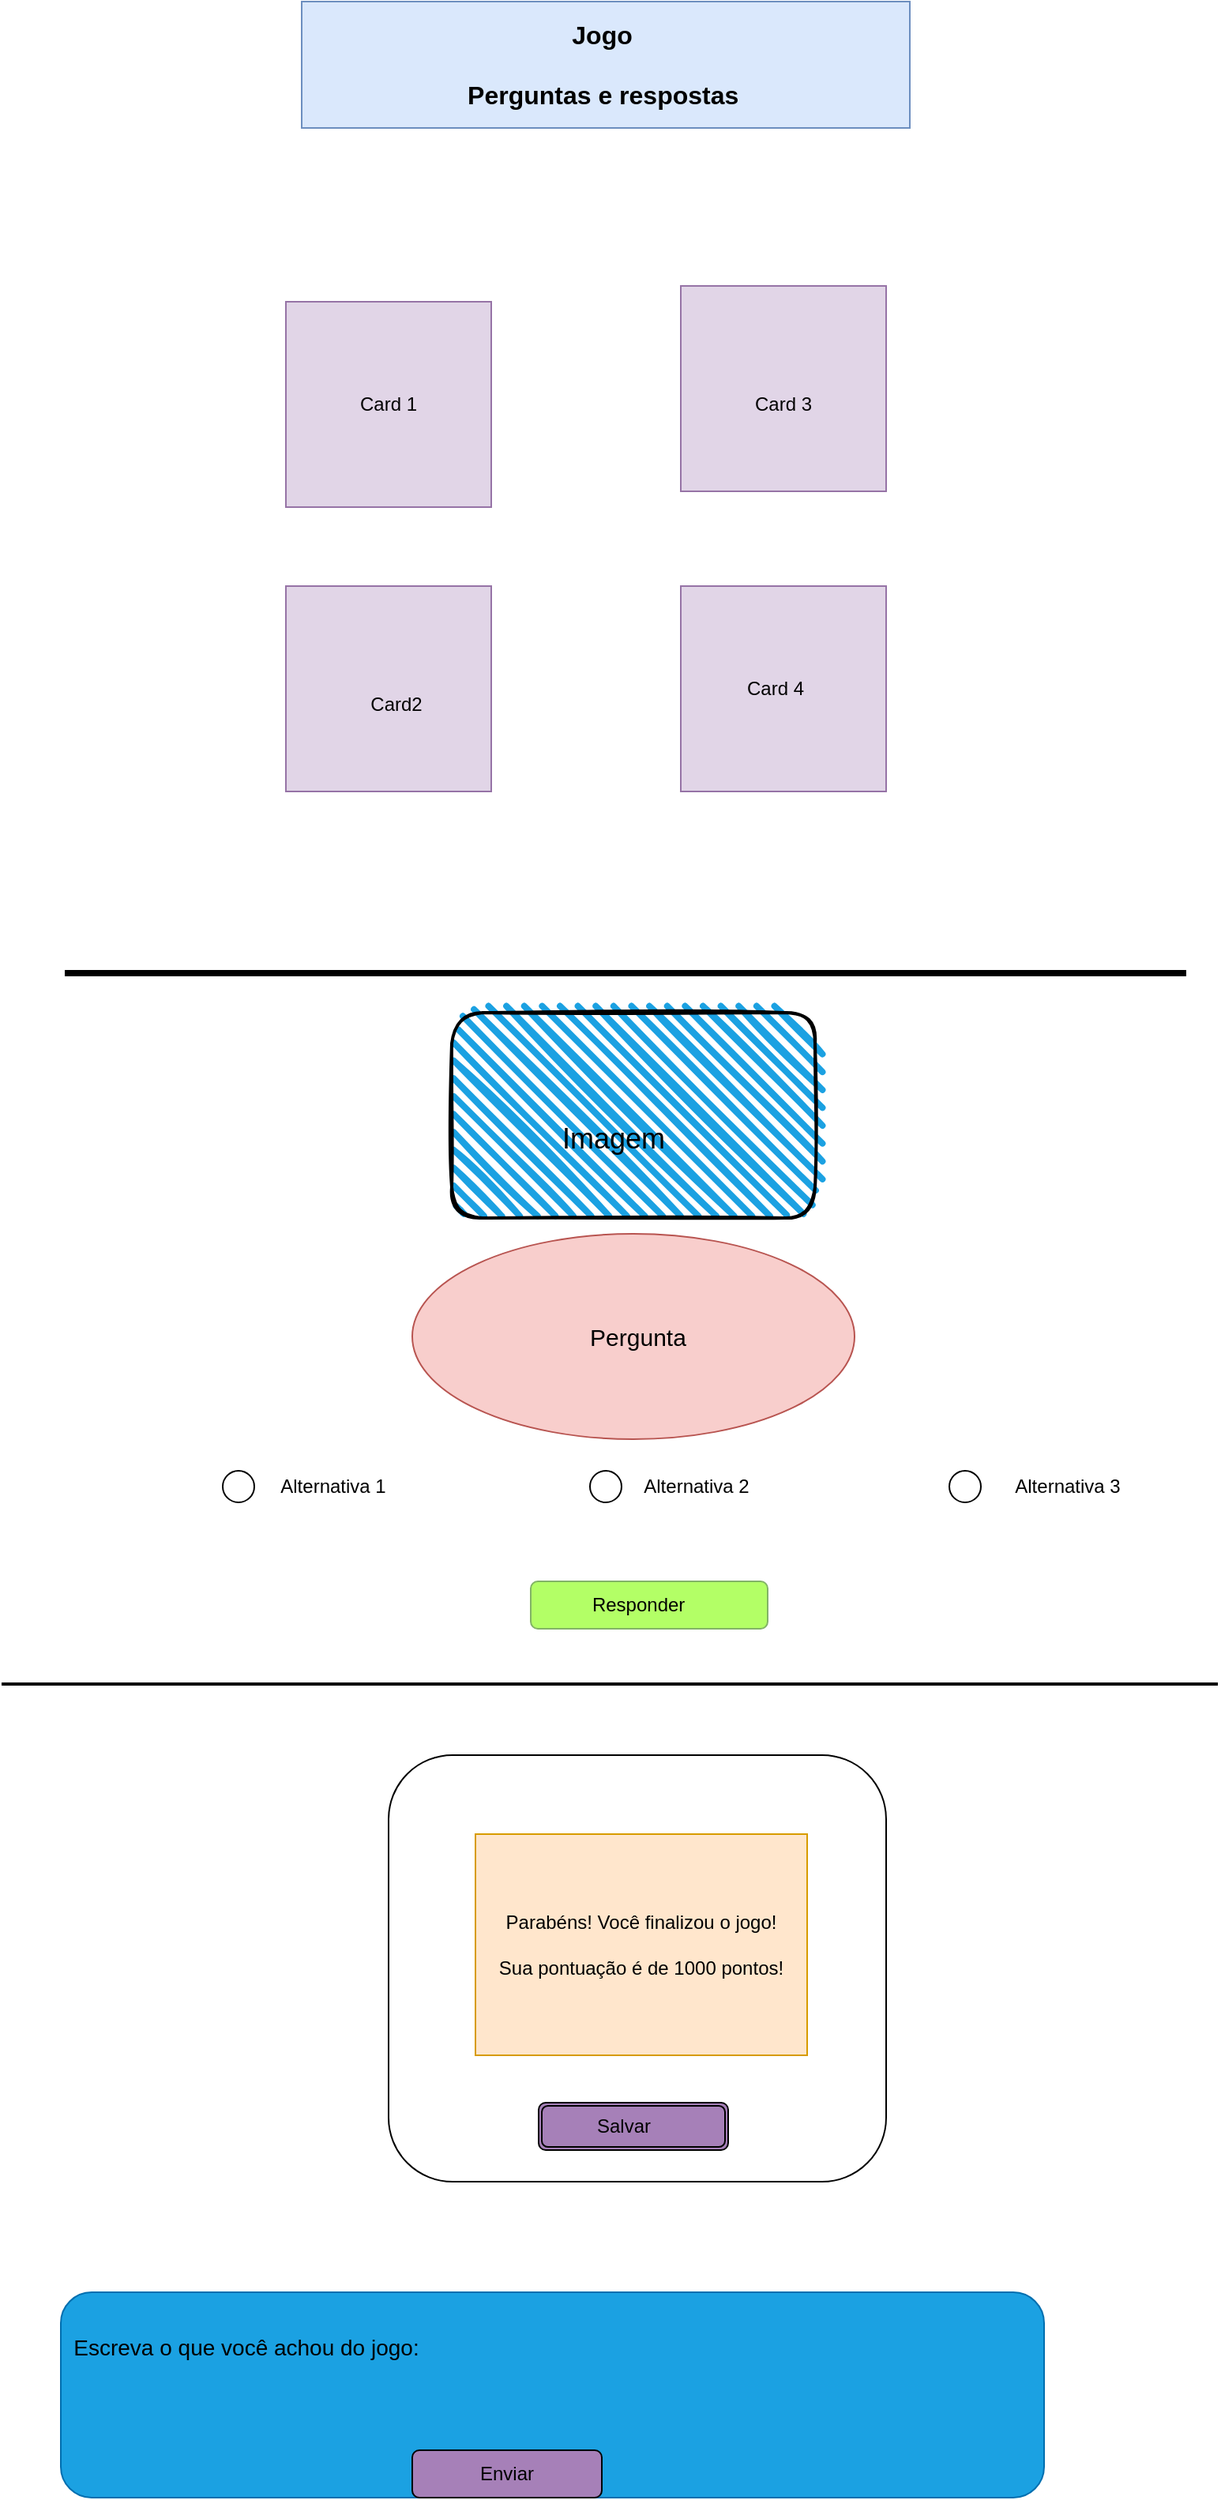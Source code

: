 <mxfile version="14.1.9" type="device"><diagram id="J86tF_70o88KEFqkMhzH" name="Page-1"><mxGraphModel dx="1217" dy="647" grid="1" gridSize="10" guides="1" tooltips="1" connect="1" arrows="1" fold="1" page="1" pageScale="1" pageWidth="827" pageHeight="1169" math="0" shadow="0"><root><mxCell id="0"/><mxCell id="1" parent="0"/><mxCell id="2RokSwvOuLZD9Rju077a-1" value="" style="whiteSpace=wrap;html=1;aspect=fixed;fillColor=#e1d5e7;strokeColor=#9673a6;" vertex="1" parent="1"><mxGeometry x="200" y="200" width="130" height="130" as="geometry"/></mxCell><mxCell id="2RokSwvOuLZD9Rju077a-2" value="" style="whiteSpace=wrap;html=1;aspect=fixed;fillColor=#e1d5e7;strokeColor=#9673a6;" vertex="1" parent="1"><mxGeometry x="450" y="190" width="130" height="130" as="geometry"/></mxCell><mxCell id="2RokSwvOuLZD9Rju077a-3" value="" style="whiteSpace=wrap;html=1;aspect=fixed;fillColor=#e1d5e7;strokeColor=#9673a6;" vertex="1" parent="1"><mxGeometry x="200" y="380" width="130" height="130" as="geometry"/></mxCell><mxCell id="2RokSwvOuLZD9Rju077a-4" value="&lt;b style=&quot;font-size: 16px&quot;&gt;Jogo&amp;nbsp;&lt;br&gt;&lt;br&gt;Perguntas e respostas&lt;/b&gt;&amp;nbsp;" style="text;html=1;strokeColor=#6c8ebf;fillColor=#dae8fc;align=center;verticalAlign=middle;whiteSpace=wrap;rounded=0;" vertex="1" parent="1"><mxGeometry x="210" y="10" width="385" height="80" as="geometry"/></mxCell><mxCell id="2RokSwvOuLZD9Rju077a-8" value="" style="ellipse;whiteSpace=wrap;html=1;fillColor=#f8cecc;strokeColor=#b85450;" vertex="1" parent="1"><mxGeometry x="280" y="790" width="280" height="130" as="geometry"/></mxCell><mxCell id="2RokSwvOuLZD9Rju077a-11" value="&lt;font style=&quot;font-size: 15px&quot;&gt;Pergunta&lt;/font&gt;" style="text;html=1;strokeColor=none;fillColor=none;align=center;verticalAlign=middle;whiteSpace=wrap;rounded=0;" vertex="1" parent="1"><mxGeometry x="367.5" y="835" width="110" height="40" as="geometry"/></mxCell><mxCell id="2RokSwvOuLZD9Rju077a-12" value="" style="whiteSpace=wrap;html=1;aspect=fixed;fillColor=#e1d5e7;strokeColor=#9673a6;" vertex="1" parent="1"><mxGeometry x="450" y="380" width="130" height="130" as="geometry"/></mxCell><mxCell id="2RokSwvOuLZD9Rju077a-13" value="" style="line;strokeWidth=4;html=1;perimeter=backbonePerimeter;points=[];outlineConnect=0;" vertex="1" parent="1"><mxGeometry x="60" y="620" width="710" height="10" as="geometry"/></mxCell><mxCell id="2RokSwvOuLZD9Rju077a-14" value="" style="ellipse;whiteSpace=wrap;html=1;" vertex="1" parent="1"><mxGeometry x="160" y="940" width="20" height="20" as="geometry"/></mxCell><mxCell id="2RokSwvOuLZD9Rju077a-15" value="" style="ellipse;whiteSpace=wrap;html=1;" vertex="1" parent="1"><mxGeometry x="392.5" y="940" width="20" height="20" as="geometry"/></mxCell><mxCell id="2RokSwvOuLZD9Rju077a-17" value="" style="ellipse;whiteSpace=wrap;html=1;" vertex="1" parent="1"><mxGeometry x="620" y="940" width="20" height="20" as="geometry"/></mxCell><mxCell id="2RokSwvOuLZD9Rju077a-19" value="Alternativa 1" style="text;html=1;strokeColor=none;fillColor=none;align=center;verticalAlign=middle;whiteSpace=wrap;rounded=0;" vertex="1" parent="1"><mxGeometry x="195" y="940" width="70" height="20" as="geometry"/></mxCell><mxCell id="2RokSwvOuLZD9Rju077a-20" value="Alternativa 2" style="text;html=1;strokeColor=none;fillColor=none;align=center;verticalAlign=middle;whiteSpace=wrap;rounded=0;" vertex="1" parent="1"><mxGeometry x="425" y="940" width="70" height="20" as="geometry"/></mxCell><mxCell id="2RokSwvOuLZD9Rju077a-24" value="Alternativa 3" style="text;html=1;strokeColor=none;fillColor=none;align=center;verticalAlign=middle;whiteSpace=wrap;rounded=0;" vertex="1" parent="1"><mxGeometry x="660" y="940" width="70" height="20" as="geometry"/></mxCell><mxCell id="2RokSwvOuLZD9Rju077a-25" value="" style="rounded=1;whiteSpace=wrap;html=1;" vertex="1" parent="1"><mxGeometry x="380" y="1340" width="100" height="30" as="geometry"/></mxCell><mxCell id="2RokSwvOuLZD9Rju077a-26" value="" style="rounded=1;whiteSpace=wrap;html=1;strokeColor=#82b366;fillColor=#B3FF66;" vertex="1" parent="1"><mxGeometry x="355" y="1010" width="150" height="30" as="geometry"/></mxCell><mxCell id="2RokSwvOuLZD9Rju077a-27" value="" style="rounded=1;whiteSpace=wrap;html=1;" vertex="1" parent="1"><mxGeometry x="265" y="1120" width="315" height="270" as="geometry"/></mxCell><mxCell id="2RokSwvOuLZD9Rju077a-29" value="" style="line;strokeWidth=2;html=1;fillColor=#B3FF66;" vertex="1" parent="1"><mxGeometry x="20" y="1070" width="770" height="10" as="geometry"/></mxCell><mxCell id="2RokSwvOuLZD9Rju077a-30" value="" style="shape=ext;double=1;rounded=1;whiteSpace=wrap;html=1;fillColor=#A680B8;" vertex="1" parent="1"><mxGeometry x="360" y="1340" width="120" height="30" as="geometry"/></mxCell><mxCell id="2RokSwvOuLZD9Rju077a-31" value="Parabéns! Você finalizou o jogo!&lt;br&gt;&lt;br&gt;Sua pontuação é de 1000 pontos!" style="text;html=1;strokeColor=#d79b00;fillColor=#ffe6cc;align=center;verticalAlign=middle;whiteSpace=wrap;rounded=0;" vertex="1" parent="1"><mxGeometry x="320" y="1170" width="210" height="140" as="geometry"/></mxCell><mxCell id="2RokSwvOuLZD9Rju077a-32" value="Salvar" style="text;html=1;strokeColor=none;fillColor=none;align=center;verticalAlign=middle;whiteSpace=wrap;rounded=0;" vertex="1" parent="1"><mxGeometry x="379" y="1345" width="70" height="20" as="geometry"/></mxCell><mxCell id="2RokSwvOuLZD9Rju077a-34" value="Responder&amp;nbsp;" style="text;html=1;strokeColor=none;fillColor=none;align=center;verticalAlign=middle;whiteSpace=wrap;rounded=0;" vertex="1" parent="1"><mxGeometry x="390" y="1015" width="70" height="20" as="geometry"/></mxCell><mxCell id="2RokSwvOuLZD9Rju077a-35" value="Card 1" style="text;html=1;strokeColor=none;fillColor=none;align=center;verticalAlign=middle;whiteSpace=wrap;rounded=0;" vertex="1" parent="1"><mxGeometry x="230" y="225" width="70" height="80" as="geometry"/></mxCell><mxCell id="2RokSwvOuLZD9Rju077a-36" value="Card2" style="text;html=1;strokeColor=none;fillColor=none;align=center;verticalAlign=middle;whiteSpace=wrap;rounded=0;" vertex="1" parent="1"><mxGeometry x="220" y="430" width="100" height="50" as="geometry"/></mxCell><mxCell id="2RokSwvOuLZD9Rju077a-37" value="Card 3" style="text;html=1;strokeColor=none;fillColor=none;align=center;verticalAlign=middle;whiteSpace=wrap;rounded=0;" vertex="1" parent="1"><mxGeometry x="465" y="230" width="100" height="70" as="geometry"/></mxCell><mxCell id="2RokSwvOuLZD9Rju077a-38" value="Card 4" style="text;html=1;strokeColor=none;fillColor=none;align=center;verticalAlign=middle;whiteSpace=wrap;rounded=0;" vertex="1" parent="1"><mxGeometry x="425" y="410" width="170" height="70" as="geometry"/></mxCell><mxCell id="2RokSwvOuLZD9Rju077a-40" value="" style="rounded=1;whiteSpace=wrap;html=1;strokeWidth=2;fillWeight=4;hachureGap=8;hachureAngle=45;fillColor=#1ba1e2;sketch=1;" vertex="1" parent="1"><mxGeometry x="305" y="650" width="230" height="130" as="geometry"/></mxCell><mxCell id="2RokSwvOuLZD9Rju077a-41" value="&lt;font style=&quot;font-size: 18px&quot;&gt;Imagem&amp;nbsp;&lt;/font&gt;" style="text;html=1;strokeColor=none;fillColor=none;align=center;verticalAlign=middle;whiteSpace=wrap;rounded=0;" vertex="1" parent="1"><mxGeometry x="320" y="720" width="180" height="20" as="geometry"/></mxCell><mxCell id="2RokSwvOuLZD9Rju077a-42" value="" style="rounded=1;whiteSpace=wrap;html=1;fillColor=#1ba1e2;strokeColor=#006EAF;fontColor=#ffffff;" vertex="1" parent="1"><mxGeometry x="57.5" y="1460" width="622.5" height="130" as="geometry"/></mxCell><mxCell id="2RokSwvOuLZD9Rju077a-43" value="&lt;font style=&quot;font-size: 14px&quot;&gt;Escreva o que você achou do jogo:&lt;/font&gt;" style="text;html=1;strokeColor=none;fillColor=none;align=center;verticalAlign=middle;whiteSpace=wrap;rounded=0;" vertex="1" parent="1"><mxGeometry x="45" y="1470" width="260" height="50" as="geometry"/></mxCell><mxCell id="2RokSwvOuLZD9Rju077a-45" value="" style="rounded=1;whiteSpace=wrap;html=1;fillColor=#A680B8;" vertex="1" parent="1"><mxGeometry x="280" y="1560" width="120" height="30" as="geometry"/></mxCell><mxCell id="2RokSwvOuLZD9Rju077a-46" value="Enviar" style="text;html=1;strokeColor=none;fillColor=none;align=center;verticalAlign=middle;whiteSpace=wrap;rounded=0;" vertex="1" parent="1"><mxGeometry x="310" y="1565" width="60" height="20" as="geometry"/></mxCell></root></mxGraphModel></diagram></mxfile>
